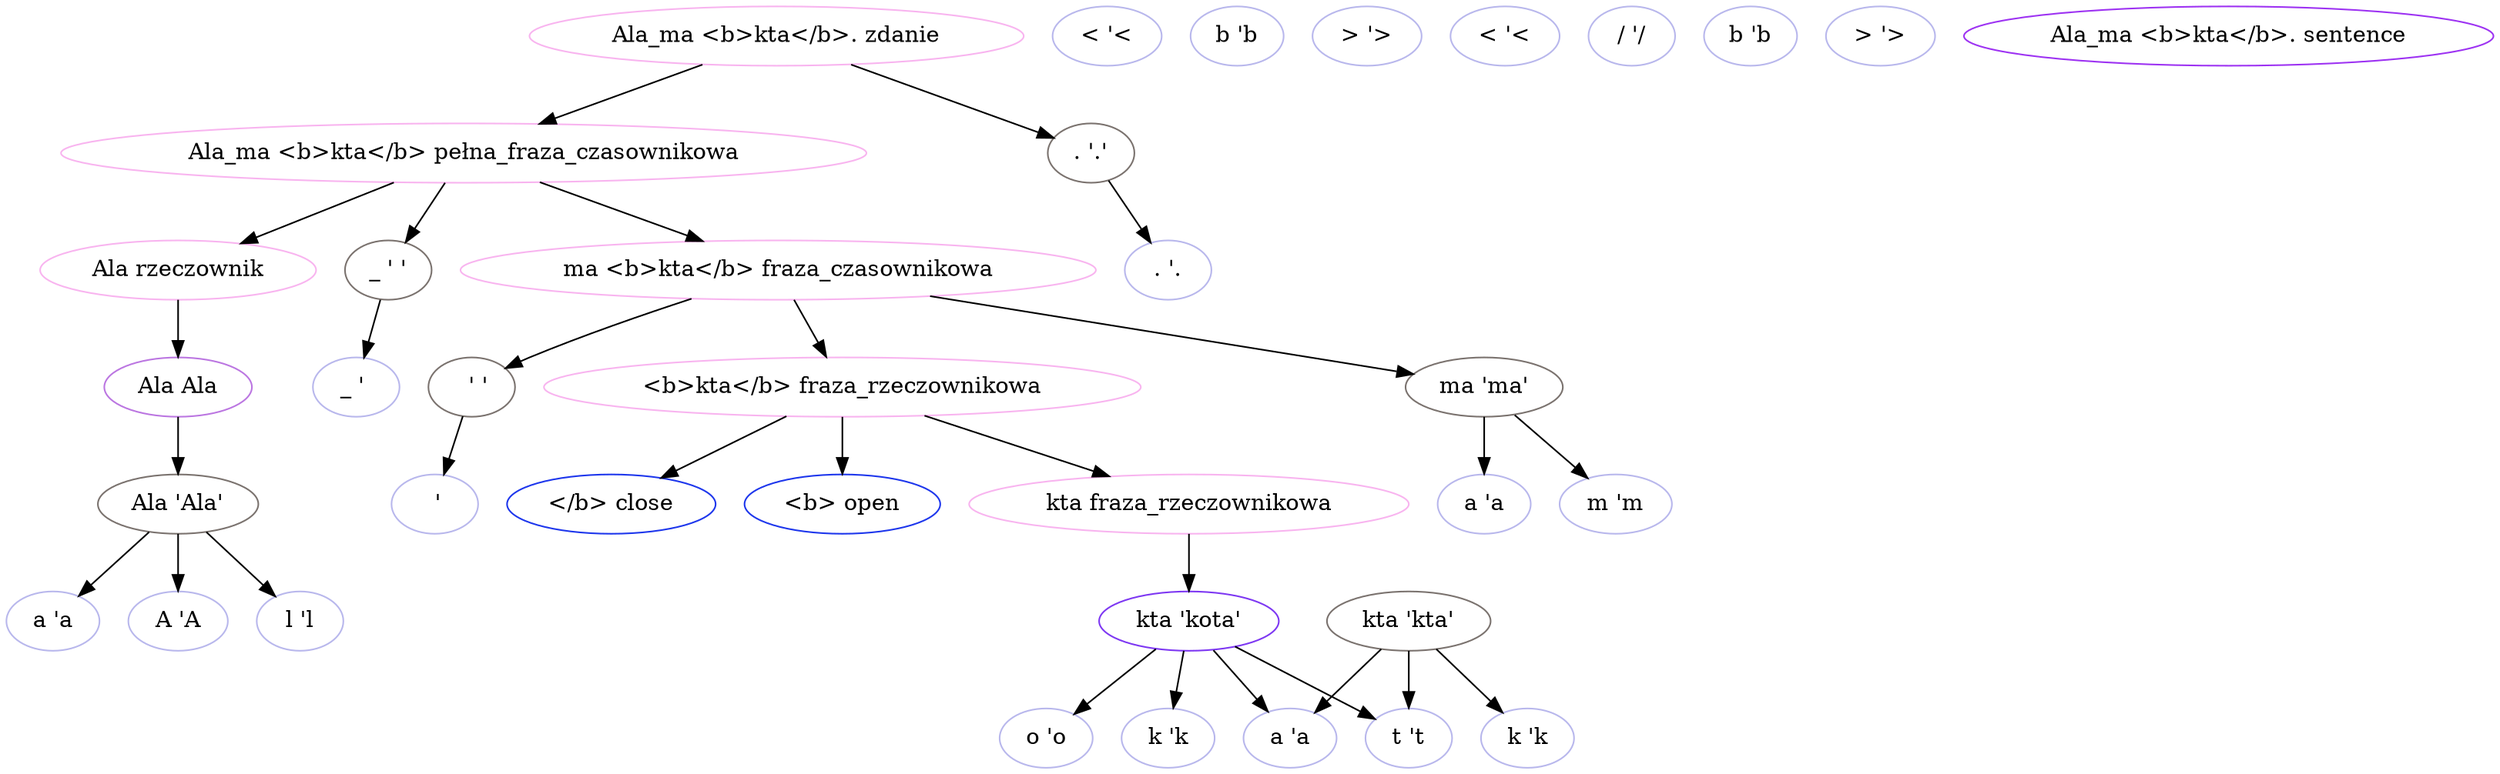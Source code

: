 digraph g {
	node [label="\N"];
	graph [rankdir=TB,
		bb="0,0,1550,482"];
	1 [label="A 'A", color="#b8b7ec", pos="107,93", width="0.86111", height="0.51389"];
	2 [label="l 'l", color="#b8b7ec", pos="183,93", width="0.75", height="0.51389"];
	3 [label="a 'a", color="#b8b7ec", pos="29,93", width="0.80556", height="0.51389"];
	4 [label="Ala 'Ala'", color="#7a726e", pos="107,167", width="1.3889", height="0.51389"];
	5 [label="Ala Ala", color="#bb76e1:#aee26", pos="107,241", width="1.2778", height="0.51389"];
	6 [label="Ala rzeczownik", color="#f8b4ef:#3cb9e5", pos="107,315", width="2.3889", height="0.51389"];
	7 [label="_ ' ", color="#b8b7ec", pos="218,241", width="0.75", height="0.51389"];
	8 [label="_ ' '", color="#7a726e", pos="238,315", width="0.75", height="0.51389"];
	9 [label="m 'm", color="#b8b7ec", pos="1003,167", width="0.97222", height="0.51389"];
	10 [label="a 'a", color="#b8b7ec", pos="921,167", width="0.80556", height="0.51389"];
	11 [label="ma 'ma'", color="#7a726e", pos="921,241", width="1.3611", height="0.51389"];
	12 [label="&nbsp; ' ", color="#b8b7ec", pos="267,167", width="0.75", height="0.51389"];
	13 [label="&nbsp; ' '", color="#7a726e", pos="290,241", width="0.75", height="0.51389"];
	14 [label="< '<", color="#b8b7ec", pos="686,463", width="0.94444", height="0.51389"];
	15 [label="b 'b", color="#b8b7ec", pos="767,463", width="0.80556", height="0.51389"];
	16 [label="> '>", color="#b8b7ec", pos="848,463", width="0.94444", height="0.51389"];
	17 [label="<b> open", color="#1d36ec:#5afaf0", pos="521,167", width="1.6944", height="0.51389"];
	18 [label="k 'k", color="#b8b7ec", pos="724,19", width="0.80556", height="0.51389"];
	19 [label="k 'k", color="#b8b7ec", pos="948,19", width="0.80556", height="0.51389"];
	20 [label="o 'o", color="#b8b7ec", pos="648,19", width="0.80556", height="0.51389"];
	21 [label="t 't", color="#b8b7ec", pos="874,19", width="0.75", height="0.51389"];
	22 [label="a 'a", color="#b8b7ec", pos="800,19", width="0.80556", height="0.51389"];
	23 [label="kta 'kta'", color="#7a726e", pos="874,93", width="1.4167", height="0.51389"];
	24 [label="kta 'kota'", color="#7d37f2:#7a726e", pos="737,93", width="1.5556", height="0.51389"];
	25 [label="kta fraza_rzeczownikowa", color="#f8b4ef:#3cb9e5", pos="737,167", width="3.8056", height="0.51389"];
	26 [label="< '<", color="#b8b7ec", pos="934,463", width="0.94444", height="0.51389"];
	27 [label="/ '/", color="#b8b7ec", pos="1013,463", width="0.75", height="0.51389"];
	28 [label="b 'b", color="#b8b7ec", pos="1087,463", width="0.80556", height="0.51389"];
	29 [label="> '>", color="#b8b7ec", pos="1168,463", width="0.94444", height="0.51389"];
	30 [label="</b> close", color="#1d36ec:#5afaf0", pos="377,167", width="1.8056", height="0.51389"];
	31 [label="<b>kta</b> fraza_rzeczownikowa", color="#f8b4ef:#3cb9e5", pos="521,241", width="5.1667", height="0.51389"];
	32 [label="ma&nbsp;<b>kta</b> fraza_czasownikowa", color="#f8b4ef:#3cb9e5", pos="481,315", width="5.5", height="0.51389"];
	33 [label="Ala_ma&nbsp;<b>kta</b> pełna_fraza_czasownikowa", color="#f8b4ef:#3cb9e5", pos="285,389", width="6.9722", height="0.51389"];
	34 [label=". '.", color="#b8b7ec", pos="724,315", width="0.75", height="0.51389"];
	35 [label=". '.'", color="#7a726e", pos="676,389", width="0.75", height="0.51389"];
	36 [label="Ala_ma&nbsp;<b>kta</b>. sentence", color="#9d32f2", pos="1385,463", width="4.5833", height="0.51389"];
	37 [label="Ala_ma&nbsp;<b>kta</b>. zdanie", color="#f8b4ef:#3cb9e5", pos="480,463", width="4.2778", height="0.51389"];
	4 -> 1 [pos="e,107,111.67 107,148.33 107,140.26 107,130.65 107,121.71"];
	4 -> 2 [pos="e,167.43,108.16 125.01,149.46 135.5,139.25 148.82,126.28 160.05,115.34"];
	4 -> 3 [pos="e,45.236,108.4 88.515,149.46 77.827,139.32 64.265,126.46 52.788,115.57"];
	5 -> 4 [pos="e,107,185.67 107,222.33 107,214.26 107,204.65 107,195.71"];
	6 -> 5 [pos="e,107,259.67 107,296.33 107,288.26 107,278.65 107,269.71"];
	8 -> 7 [pos="e,222.96,259.34 233.06,296.71 230.82,288.44 228.13,278.47 225.64,269.27"];
	11 -> 9 [pos="e,985.21,183.06 940.02,223.84 951.2,213.75 965.47,200.87 977.6,189.92"];
	11 -> 10 [pos="e,921,185.67 921,222.33 921,214.26 921,204.65 921,195.71"];
	13 -> 12 [pos="e,272.7,185.34 284.31,222.71 281.72,214.35 278.58,204.26 275.69,194.97"];
	23 -> 19 [pos="e,932.1,34.898 891.54,75.463 901.54,65.462 914.19,52.809 924.98,42.016"];
	23 -> 21 [pos="e,874,37.667 874,74.327 874,66.264 874,56.648 874,47.711"];
	23 -> 22 [pos="e,815.9,34.898 856.46,75.463 846.46,65.462 833.81,52.809 823.02,42.016"];
	24 -> 18 [pos="e,727.23,37.411 733.72,74.327 732.29,66.202 730.59,56.501 729.01,47.507"];
	24 -> 20 [pos="e,665.94,33.914 715.91,75.463 703.31,64.986 687.21,51.599 673.85,40.49"];
	24 -> 21 [pos="e,852.71,30.5 766.39,77.125 789.19,64.808 820.69,47.793 843.72,35.356"];
	24 -> 22 [pos="e,785.97,35.483 752.25,75.087 760.35,65.569 770.43,53.73 779.24,43.386"];
	25 -> 24 [pos="e,737,111.67 737,148.33 737,140.26 737,130.65 737,121.71"];
	31 -> 17 [pos="e,521,185.67 521,222.33 521,214.26 521,204.65 521,195.71"];
	31 -> 25 [pos="e,686.56,184.28 573.01,223.18 604.24,212.48 644.09,198.83 676.69,187.66"];
	31 -> 30 [pos="e,408.75,183.32 485.4,222.71 464.95,212.19 439.16,198.95 417.88,188.01"];
	32 -> 11 [pos="e,875.96,248.57 577.29,298.81 665.64,283.95 793.42,262.46 865.71,250.3"];
	32 -> 13 [pos="e,311.07,252.77 424.64,297.19 394.9,287.25 358.03,274.05 326,260 324.16,259.19 322.28,258.33 320.39,257.43"];
	32 -> 31 [pos="e,510.91,259.67 491.09,296.33 495.64,287.91 501.1,277.81 506.11,268.55"];
	33 -> 6 [pos="e,146.55,331.44 241,370.71 215.23,360 182.64,346.45 156.05,335.39"];
	33 -> 8 [pos="e,249.05,332.4 273.14,370.33 267.48,361.41 260.61,350.59 254.45,340.9"];
	33 -> 32 [pos="e,433.33,333 333.2,370.8 360.59,360.46 395.06,347.45 423.81,336.59"];
	35 -> 34 [pos="e,712.93,332.07 687.13,371.84 693.13,362.59 700.65,351 707.33,340.7"];
	37 -> 33 [pos="e,333.02,407.22 433.29,445.28 406.06,434.94 371.5,421.82 342.59,410.85"];
	37 -> 35 [pos="e,652.32,397.94 526.95,445.28 562.61,431.81 610.79,413.62 642.6,401.61"];
}
